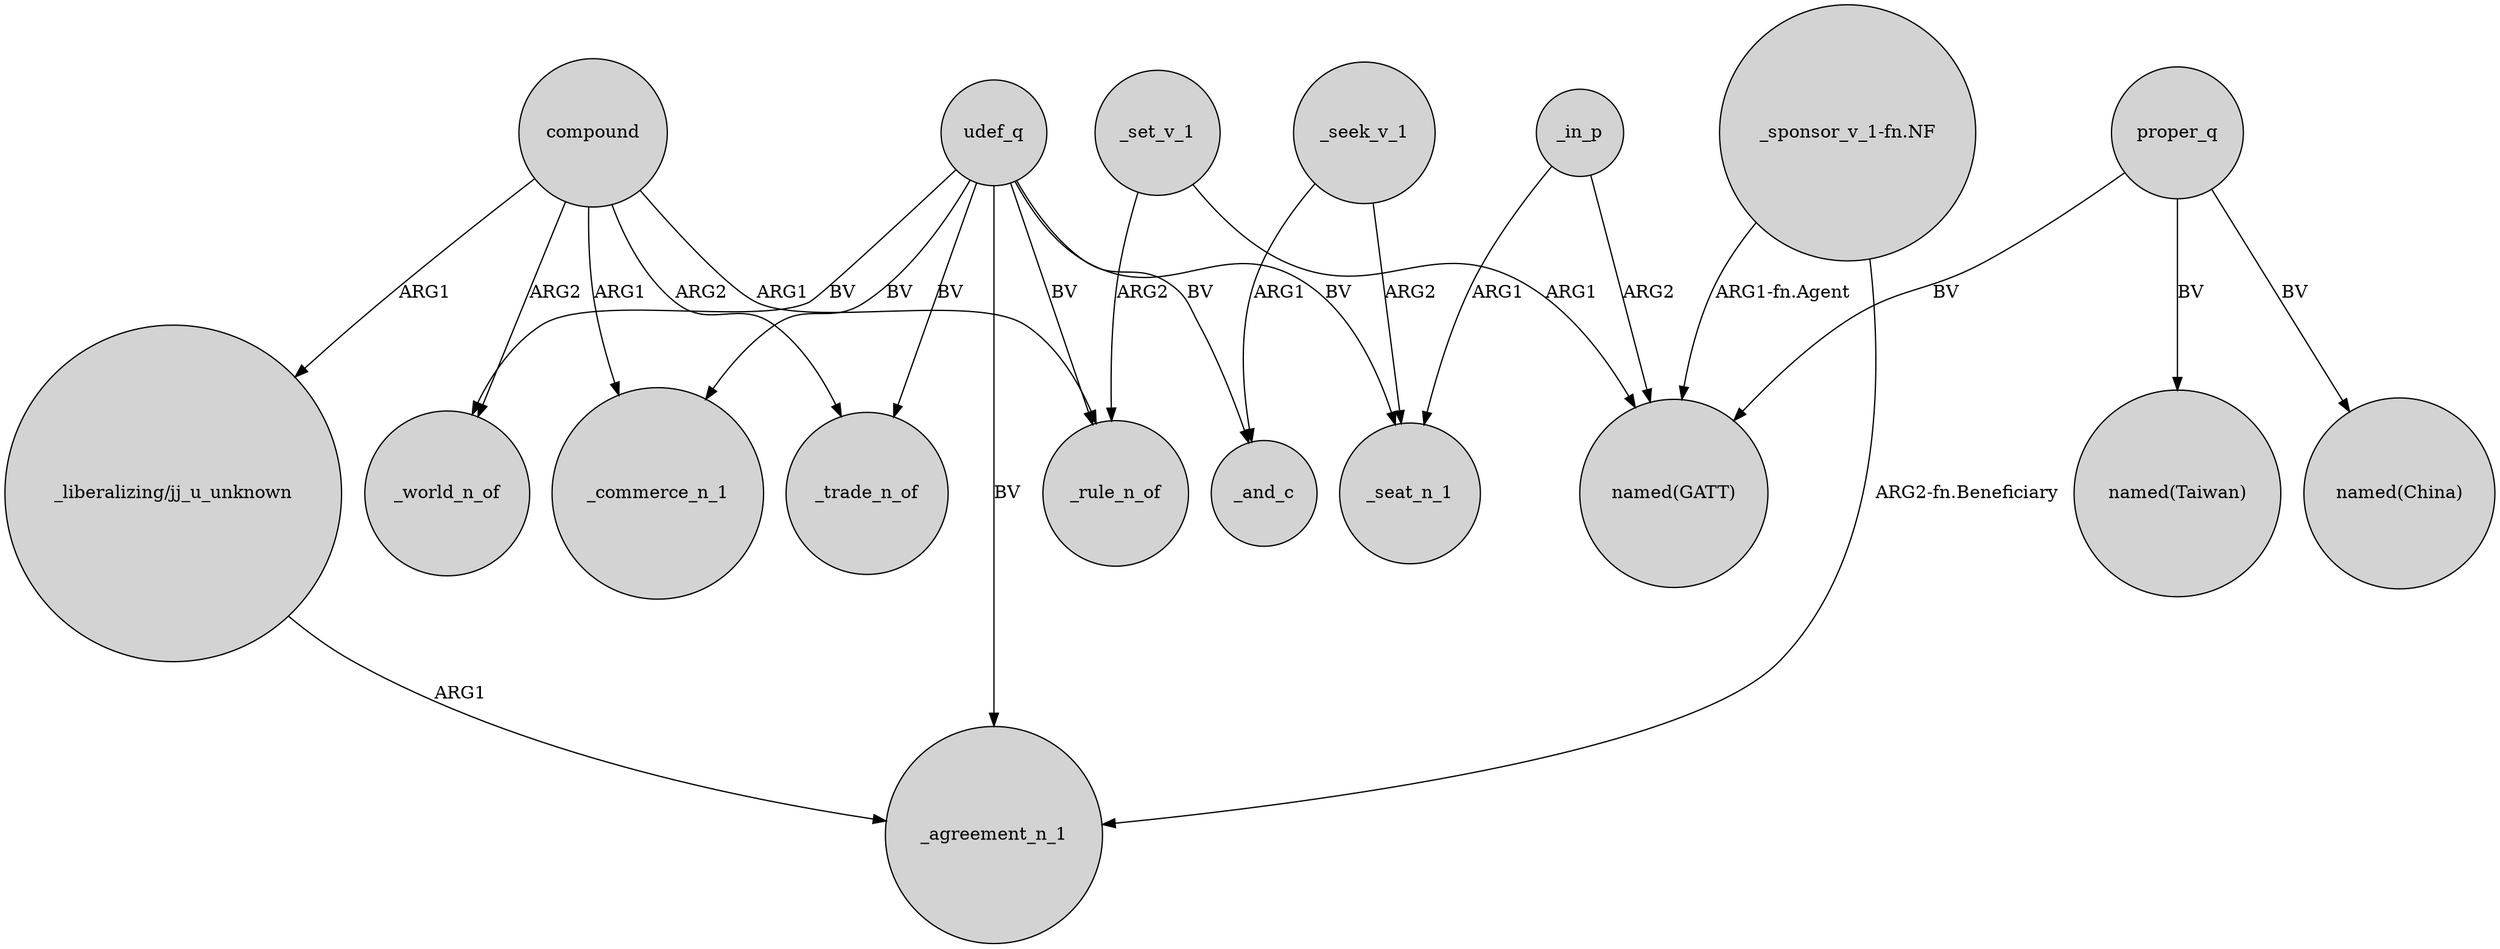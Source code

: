 digraph {
	node [shape=circle style=filled]
	udef_q -> _rule_n_of [label=BV]
	udef_q -> _trade_n_of [label=BV]
	compound -> _commerce_n_1 [label=ARG1]
	_seek_v_1 -> _seat_n_1 [label=ARG2]
	compound -> _world_n_of [label=ARG2]
	"_liberalizing/jj_u_unknown" -> _agreement_n_1 [label=ARG1]
	compound -> _rule_n_of [label=ARG1]
	"_sponsor_v_1-fn.NF" -> _agreement_n_1 [label="ARG2-fn.Beneficiary"]
	_in_p -> _seat_n_1 [label=ARG1]
	udef_q -> _world_n_of [label=BV]
	udef_q -> _commerce_n_1 [label=BV]
	compound -> "_liberalizing/jj_u_unknown" [label=ARG1]
	_in_p -> "named(GATT)" [label=ARG2]
	proper_q -> "named(GATT)" [label=BV]
	udef_q -> _agreement_n_1 [label=BV]
	_seek_v_1 -> _and_c [label=ARG1]
	compound -> _trade_n_of [label=ARG2]
	_set_v_1 -> _rule_n_of [label=ARG2]
	"_sponsor_v_1-fn.NF" -> "named(GATT)" [label="ARG1-fn.Agent"]
	proper_q -> "named(China)" [label=BV]
	_set_v_1 -> "named(GATT)" [label=ARG1]
	proper_q -> "named(Taiwan)" [label=BV]
	udef_q -> _seat_n_1 [label=BV]
	udef_q -> _and_c [label=BV]
}
